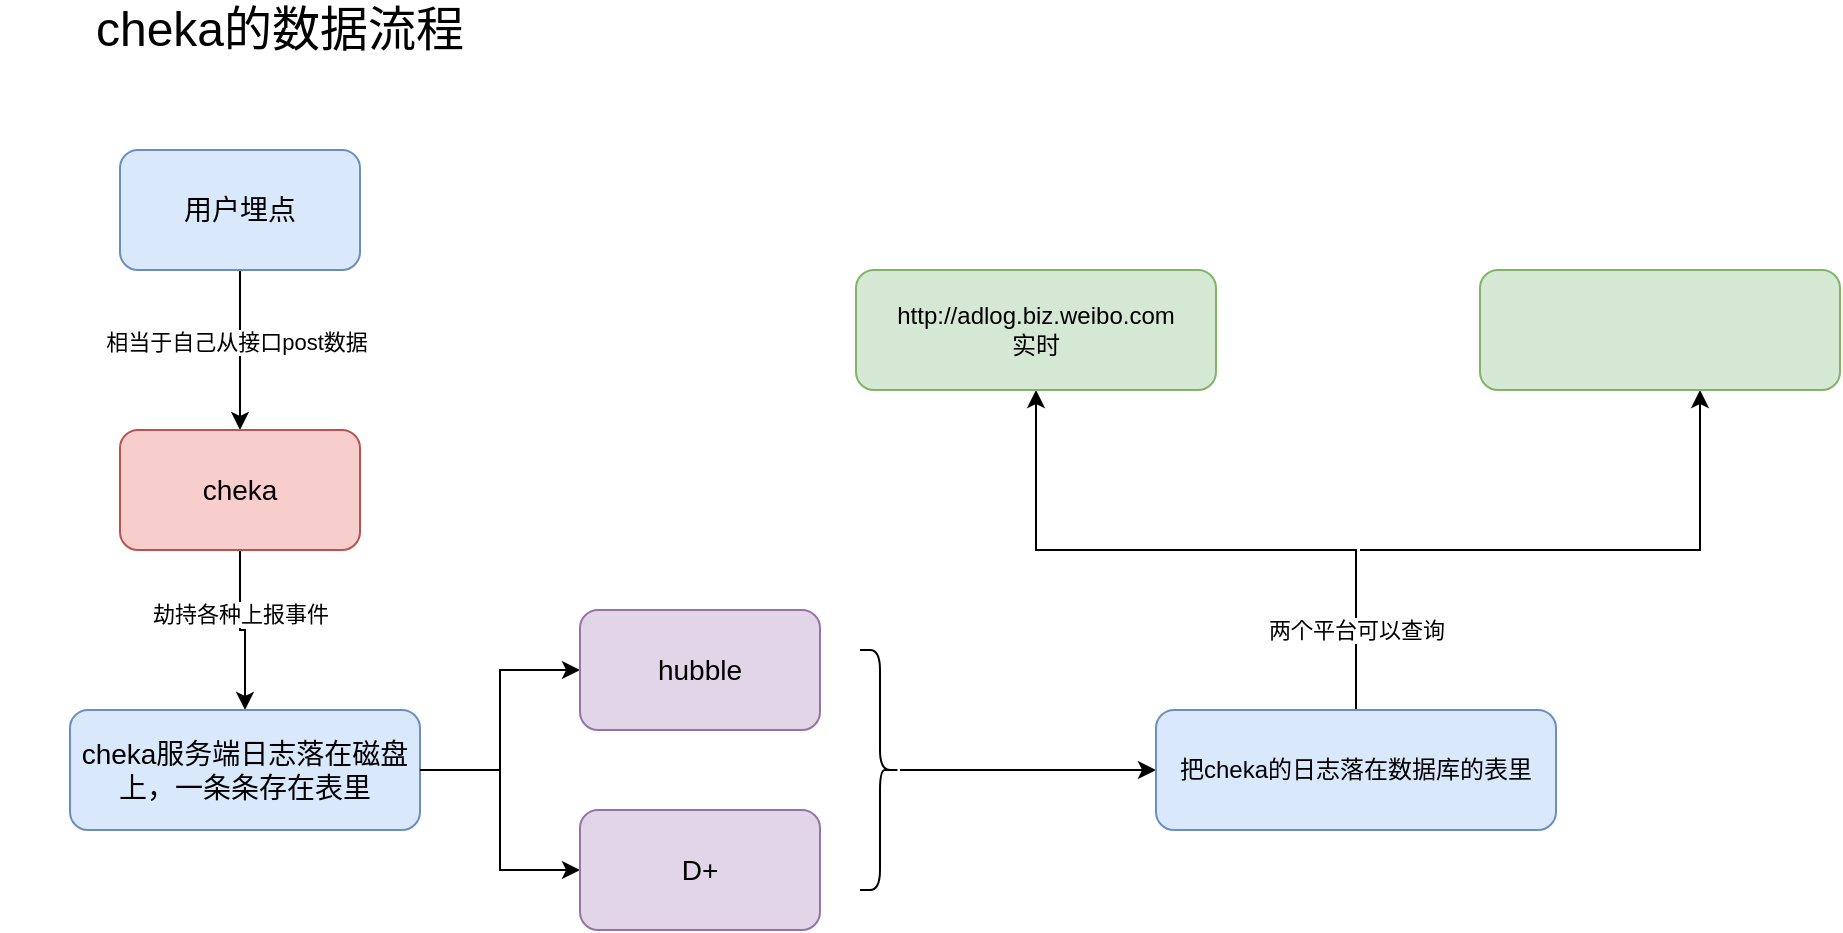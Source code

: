<mxfile version="14.6.12" type="github">
  <diagram id="8Q8xeb0HI0jWzQi8_LTv" name="Page-1">
    <mxGraphModel dx="987" dy="621" grid="1" gridSize="10" guides="1" tooltips="1" connect="1" arrows="1" fold="1" page="1" pageScale="1" pageWidth="827" pageHeight="1169" math="0" shadow="0">
      <root>
        <mxCell id="0" />
        <mxCell id="1" parent="0" />
        <mxCell id="urFDt2Ocu5OXnpa5XnNP-5" value="" style="edgeStyle=orthogonalEdgeStyle;rounded=0;orthogonalLoop=1;jettySize=auto;html=1;" edge="1" parent="1" source="urFDt2Ocu5OXnpa5XnNP-2" target="urFDt2Ocu5OXnpa5XnNP-4">
          <mxGeometry relative="1" as="geometry" />
        </mxCell>
        <mxCell id="urFDt2Ocu5OXnpa5XnNP-10" value="相当于自己从接口post数据" style="edgeLabel;html=1;align=center;verticalAlign=middle;resizable=0;points=[];" vertex="1" connectable="0" parent="urFDt2Ocu5OXnpa5XnNP-5">
          <mxGeometry x="-0.1" y="-2" relative="1" as="geometry">
            <mxPoint as="offset" />
          </mxGeometry>
        </mxCell>
        <mxCell id="urFDt2Ocu5OXnpa5XnNP-2" value="&lt;font style=&quot;font-size: 14px&quot;&gt;用户埋点&lt;/font&gt;" style="rounded=1;whiteSpace=wrap;html=1;fillColor=#dae8fc;strokeColor=#6c8ebf;" vertex="1" parent="1">
          <mxGeometry x="110" y="90" width="120" height="60" as="geometry" />
        </mxCell>
        <mxCell id="urFDt2Ocu5OXnpa5XnNP-3" value="&lt;font style=&quot;font-size: 24px&quot;&gt;cheka的数据流程&lt;/font&gt;" style="text;html=1;strokeColor=none;fillColor=none;align=center;verticalAlign=middle;whiteSpace=wrap;rounded=0;" vertex="1" parent="1">
          <mxGeometry x="50" y="20" width="280" height="20" as="geometry" />
        </mxCell>
        <mxCell id="urFDt2Ocu5OXnpa5XnNP-7" value="" style="edgeStyle=orthogonalEdgeStyle;rounded=0;orthogonalLoop=1;jettySize=auto;html=1;" edge="1" parent="1" source="urFDt2Ocu5OXnpa5XnNP-4" target="urFDt2Ocu5OXnpa5XnNP-6">
          <mxGeometry relative="1" as="geometry" />
        </mxCell>
        <mxCell id="urFDt2Ocu5OXnpa5XnNP-8" value="劫持各种上报事件" style="edgeLabel;html=1;align=center;verticalAlign=middle;resizable=0;points=[];" vertex="1" connectable="0" parent="urFDt2Ocu5OXnpa5XnNP-7">
          <mxGeometry x="-0.225" relative="1" as="geometry">
            <mxPoint as="offset" />
          </mxGeometry>
        </mxCell>
        <mxCell id="urFDt2Ocu5OXnpa5XnNP-4" value="&lt;font style=&quot;font-size: 14px&quot;&gt;cheka&lt;/font&gt;" style="whiteSpace=wrap;html=1;rounded=1;fillColor=#f8cecc;strokeColor=#b85450;" vertex="1" parent="1">
          <mxGeometry x="110" y="230" width="120" height="60" as="geometry" />
        </mxCell>
        <mxCell id="urFDt2Ocu5OXnpa5XnNP-12" value="" style="edgeStyle=orthogonalEdgeStyle;rounded=0;orthogonalLoop=1;jettySize=auto;html=1;" edge="1" parent="1" source="urFDt2Ocu5OXnpa5XnNP-6" target="urFDt2Ocu5OXnpa5XnNP-11">
          <mxGeometry relative="1" as="geometry">
            <Array as="points">
              <mxPoint x="300" y="400" />
              <mxPoint x="300" y="350" />
            </Array>
          </mxGeometry>
        </mxCell>
        <mxCell id="urFDt2Ocu5OXnpa5XnNP-6" value="&lt;font style=&quot;font-size: 14px&quot;&gt;cheka服务端日志落在磁盘上，一条条存在表里&lt;/font&gt;" style="whiteSpace=wrap;html=1;rounded=1;fillColor=#dae8fc;strokeColor=#6c8ebf;" vertex="1" parent="1">
          <mxGeometry x="85" y="370" width="175" height="60" as="geometry" />
        </mxCell>
        <mxCell id="urFDt2Ocu5OXnpa5XnNP-11" value="&lt;font style=&quot;font-size: 14px&quot;&gt;hubble&lt;/font&gt;" style="whiteSpace=wrap;html=1;rounded=1;fillColor=#e1d5e7;strokeColor=#9673a6;" vertex="1" parent="1">
          <mxGeometry x="340" y="320" width="120" height="60" as="geometry" />
        </mxCell>
        <mxCell id="urFDt2Ocu5OXnpa5XnNP-19" value="" style="edgeStyle=orthogonalEdgeStyle;rounded=0;orthogonalLoop=1;jettySize=auto;html=1;" edge="1" parent="1" source="urFDt2Ocu5OXnpa5XnNP-6" target="urFDt2Ocu5OXnpa5XnNP-18">
          <mxGeometry relative="1" as="geometry" />
        </mxCell>
        <mxCell id="urFDt2Ocu5OXnpa5XnNP-18" value="&lt;span style=&quot;font-size: 14px&quot;&gt;D+&lt;/span&gt;" style="whiteSpace=wrap;html=1;rounded=1;fillColor=#e1d5e7;strokeColor=#9673a6;" vertex="1" parent="1">
          <mxGeometry x="340" y="420" width="120" height="60" as="geometry" />
        </mxCell>
        <mxCell id="urFDt2Ocu5OXnpa5XnNP-23" value="" style="edgeStyle=orthogonalEdgeStyle;rounded=0;orthogonalLoop=1;jettySize=auto;html=1;" edge="1" parent="1" source="urFDt2Ocu5OXnpa5XnNP-21" target="urFDt2Ocu5OXnpa5XnNP-22">
          <mxGeometry relative="1" as="geometry" />
        </mxCell>
        <mxCell id="urFDt2Ocu5OXnpa5XnNP-21" value="" style="shape=curlyBracket;whiteSpace=wrap;html=1;rounded=1;flipH=1;" vertex="1" parent="1">
          <mxGeometry x="480" y="340" width="20" height="120" as="geometry" />
        </mxCell>
        <mxCell id="urFDt2Ocu5OXnpa5XnNP-25" value="" style="edgeStyle=orthogonalEdgeStyle;rounded=0;orthogonalLoop=1;jettySize=auto;html=1;" edge="1" parent="1" source="urFDt2Ocu5OXnpa5XnNP-22" target="urFDt2Ocu5OXnpa5XnNP-24">
          <mxGeometry relative="1" as="geometry" />
        </mxCell>
        <mxCell id="urFDt2Ocu5OXnpa5XnNP-28" value="两个平台可以查询" style="edgeLabel;html=1;align=center;verticalAlign=middle;resizable=0;points=[];" vertex="1" connectable="0" parent="urFDt2Ocu5OXnpa5XnNP-25">
          <mxGeometry x="-0.592" y="3" relative="1" as="geometry">
            <mxPoint x="3" y="25" as="offset" />
          </mxGeometry>
        </mxCell>
        <mxCell id="urFDt2Ocu5OXnpa5XnNP-22" value="把cheka的日志落在数据库的表里" style="whiteSpace=wrap;html=1;rounded=1;fillColor=#dae8fc;strokeColor=#6c8ebf;" vertex="1" parent="1">
          <mxGeometry x="628" y="370" width="200" height="60" as="geometry" />
        </mxCell>
        <mxCell id="urFDt2Ocu5OXnpa5XnNP-24" value="http://adlog.biz.weibo.com&lt;br&gt;实时" style="whiteSpace=wrap;html=1;rounded=1;strokeColor=#82b366;fillColor=#d5e8d4;" vertex="1" parent="1">
          <mxGeometry x="478" y="150" width="180" height="60" as="geometry" />
        </mxCell>
        <mxCell id="urFDt2Ocu5OXnpa5XnNP-26" value="" style="edgeStyle=orthogonalEdgeStyle;rounded=0;orthogonalLoop=1;jettySize=auto;html=1;" edge="1" parent="1">
          <mxGeometry relative="1" as="geometry">
            <mxPoint x="730" y="290" as="sourcePoint" />
            <mxPoint x="900" y="210" as="targetPoint" />
            <Array as="points">
              <mxPoint x="900" y="290" />
            </Array>
          </mxGeometry>
        </mxCell>
        <mxCell id="urFDt2Ocu5OXnpa5XnNP-27" value="" style="whiteSpace=wrap;html=1;rounded=1;strokeColor=#82b366;fillColor=#d5e8d4;" vertex="1" parent="1">
          <mxGeometry x="790" y="150" width="180" height="60" as="geometry" />
        </mxCell>
      </root>
    </mxGraphModel>
  </diagram>
</mxfile>
